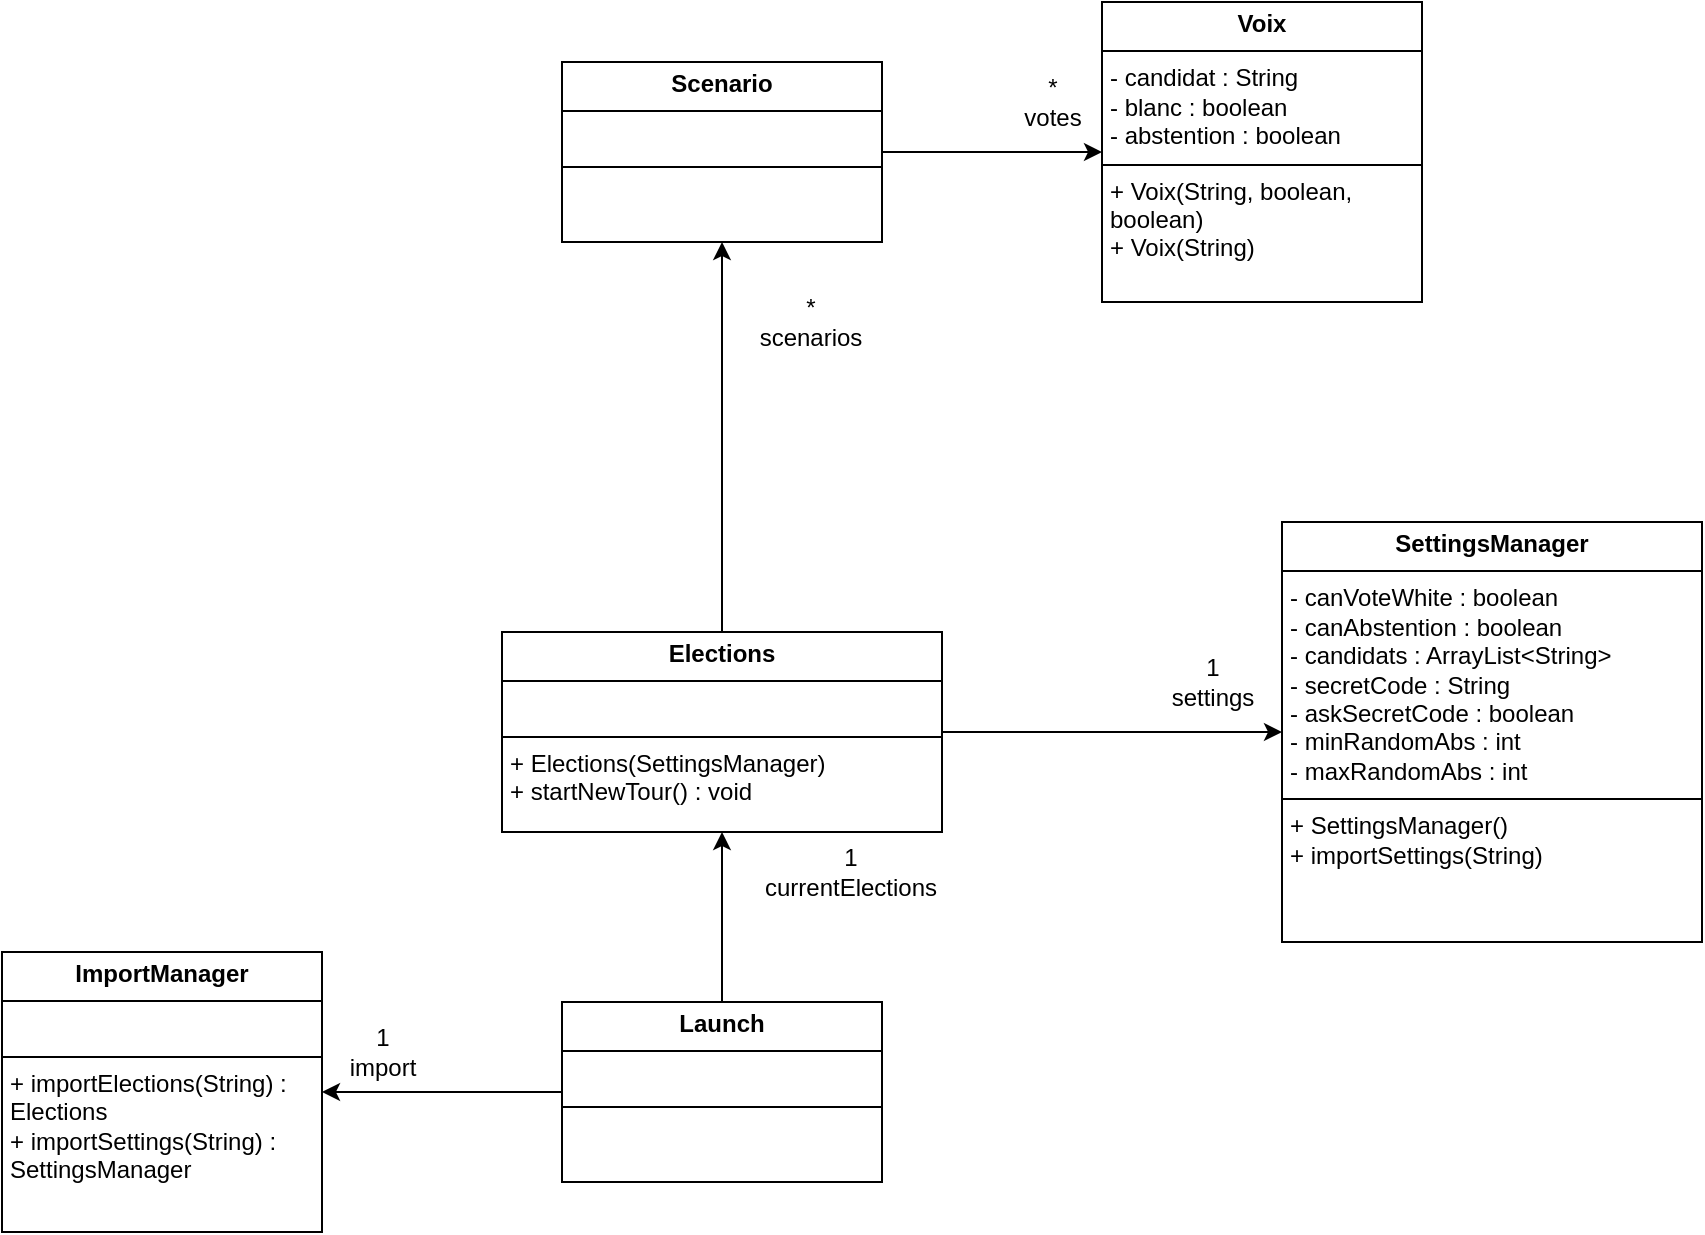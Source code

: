 <mxfile version="27.1.5">
  <diagram name="Page-1" id="Yyd1B3lc0Aflw2SFIKi1">
    <mxGraphModel dx="1359" dy="774" grid="1" gridSize="10" guides="1" tooltips="1" connect="1" arrows="1" fold="1" page="1" pageScale="1" pageWidth="827" pageHeight="1169" math="0" shadow="0">
      <root>
        <mxCell id="0" />
        <mxCell id="1" parent="0" />
        <mxCell id="X7qsBMtz72EPx7K485kX-1" value="&lt;p style=&quot;margin:0px;margin-top:4px;text-align:center;&quot;&gt;&lt;b&gt;Voix&lt;/b&gt;&lt;/p&gt;&lt;hr size=&quot;1&quot; style=&quot;border-style:solid;&quot;&gt;&lt;p style=&quot;margin:0px;margin-left:4px;&quot;&gt;- candidat : String&lt;/p&gt;&lt;p style=&quot;margin:0px;margin-left:4px;&quot;&gt;- blanc : boolean&lt;/p&gt;&lt;p style=&quot;margin:0px;margin-left:4px;&quot;&gt;- abstention : boolean&lt;/p&gt;&lt;hr size=&quot;1&quot; style=&quot;border-style:solid;&quot;&gt;&lt;p style=&quot;margin:0px;margin-left:4px;&quot;&gt;+ Voix(String, boolean, boolean)&lt;/p&gt;&lt;p style=&quot;margin:0px;margin-left:4px;&quot;&gt;+ Voix(String)&lt;/p&gt;" style="verticalAlign=top;align=left;overflow=fill;html=1;whiteSpace=wrap;" vertex="1" parent="1">
          <mxGeometry x="600" y="40" width="160" height="150" as="geometry" />
        </mxCell>
        <mxCell id="X7qsBMtz72EPx7K485kX-3" style="edgeStyle=orthogonalEdgeStyle;rounded=0;orthogonalLoop=1;jettySize=auto;html=1;exitX=1;exitY=0.5;exitDx=0;exitDy=0;entryX=0;entryY=0.5;entryDx=0;entryDy=0;" edge="1" parent="1" source="X7qsBMtz72EPx7K485kX-2" target="X7qsBMtz72EPx7K485kX-1">
          <mxGeometry relative="1" as="geometry" />
        </mxCell>
        <mxCell id="X7qsBMtz72EPx7K485kX-2" value="&lt;p style=&quot;margin:0px;margin-top:4px;text-align:center;&quot;&gt;&lt;b&gt;Scenario&lt;/b&gt;&lt;/p&gt;&lt;hr size=&quot;1&quot; style=&quot;border-style:solid;&quot;&gt;&lt;p style=&quot;margin:0px;margin-left:4px;&quot;&gt;&lt;br&gt;&lt;/p&gt;&lt;hr size=&quot;1&quot; style=&quot;border-style:solid;&quot;&gt;&lt;p style=&quot;margin:0px;margin-left:4px;&quot;&gt;&lt;br&gt;&lt;/p&gt;" style="verticalAlign=top;align=left;overflow=fill;html=1;whiteSpace=wrap;" vertex="1" parent="1">
          <mxGeometry x="330" y="70" width="160" height="90" as="geometry" />
        </mxCell>
        <mxCell id="X7qsBMtz72EPx7K485kX-4" value="&lt;div&gt;*&lt;/div&gt;&lt;div&gt;votes&lt;/div&gt;" style="text;html=1;align=center;verticalAlign=middle;resizable=0;points=[];autosize=1;strokeColor=none;fillColor=none;" vertex="1" parent="1">
          <mxGeometry x="550" y="70" width="50" height="40" as="geometry" />
        </mxCell>
        <mxCell id="X7qsBMtz72EPx7K485kX-10" style="edgeStyle=orthogonalEdgeStyle;rounded=0;orthogonalLoop=1;jettySize=auto;html=1;exitX=0.5;exitY=0;exitDx=0;exitDy=0;entryX=0.5;entryY=1;entryDx=0;entryDy=0;" edge="1" parent="1" source="X7qsBMtz72EPx7K485kX-9" target="X7qsBMtz72EPx7K485kX-2">
          <mxGeometry relative="1" as="geometry" />
        </mxCell>
        <mxCell id="X7qsBMtz72EPx7K485kX-13" style="edgeStyle=orthogonalEdgeStyle;rounded=0;orthogonalLoop=1;jettySize=auto;html=1;exitX=1;exitY=0.5;exitDx=0;exitDy=0;entryX=0;entryY=0.5;entryDx=0;entryDy=0;" edge="1" parent="1" source="X7qsBMtz72EPx7K485kX-9" target="X7qsBMtz72EPx7K485kX-12">
          <mxGeometry relative="1" as="geometry" />
        </mxCell>
        <mxCell id="X7qsBMtz72EPx7K485kX-9" value="&lt;p style=&quot;margin:0px;margin-top:4px;text-align:center;&quot;&gt;&lt;b&gt;Elections&lt;/b&gt;&lt;/p&gt;&lt;hr size=&quot;1&quot; style=&quot;border-style:solid;&quot;&gt;&lt;p style=&quot;margin:0px;margin-left:4px;&quot;&gt;&lt;br&gt;&lt;/p&gt;&lt;hr size=&quot;1&quot; style=&quot;border-style:solid;&quot;&gt;&lt;p style=&quot;margin:0px;margin-left:4px;&quot;&gt;+ Elections(SettingsManager)&lt;/p&gt;&lt;p style=&quot;margin:0px;margin-left:4px;&quot;&gt;+ startNewTour() : void&lt;/p&gt;" style="verticalAlign=top;align=left;overflow=fill;html=1;whiteSpace=wrap;" vertex="1" parent="1">
          <mxGeometry x="300" y="355" width="220" height="100" as="geometry" />
        </mxCell>
        <mxCell id="X7qsBMtz72EPx7K485kX-11" value="&lt;div&gt;*&lt;/div&gt;&lt;div&gt;scenarios&lt;/div&gt;" style="text;html=1;align=center;verticalAlign=middle;resizable=0;points=[];autosize=1;strokeColor=none;fillColor=none;" vertex="1" parent="1">
          <mxGeometry x="414" y="180" width="80" height="40" as="geometry" />
        </mxCell>
        <mxCell id="X7qsBMtz72EPx7K485kX-12" value="&lt;p style=&quot;margin:0px;margin-top:4px;text-align:center;&quot;&gt;&lt;b&gt;SettingsManager&lt;/b&gt;&lt;/p&gt;&lt;hr size=&quot;1&quot; style=&quot;border-style:solid;&quot;&gt;&lt;p style=&quot;margin:0px;margin-left:4px;&quot;&gt;- canVoteWhite : boolean&lt;/p&gt;&lt;p style=&quot;margin:0px;margin-left:4px;&quot;&gt;- canAbstention : boolean&lt;/p&gt;&lt;p style=&quot;margin:0px;margin-left:4px;&quot;&gt;- candidats : ArrayList&amp;lt;String&amp;gt;&lt;/p&gt;&lt;p style=&quot;margin:0px;margin-left:4px;&quot;&gt;- secretCode : String&lt;/p&gt;&lt;p style=&quot;margin:0px;margin-left:4px;&quot;&gt;- askSecretCode : boolean&lt;/p&gt;&lt;p style=&quot;margin:0px;margin-left:4px;&quot;&gt;- minRandomAbs : int&lt;/p&gt;&lt;p style=&quot;margin:0px;margin-left:4px;&quot;&gt;- maxRandomAbs : int&lt;/p&gt;&lt;hr size=&quot;1&quot; style=&quot;border-style:solid;&quot;&gt;&lt;p style=&quot;margin:0px;margin-left:4px;&quot;&gt;+ SettingsManager()&lt;/p&gt;&lt;p style=&quot;margin:0px;margin-left:4px;&quot;&gt;+ importSettings(String)&lt;/p&gt;" style="verticalAlign=top;align=left;overflow=fill;html=1;whiteSpace=wrap;" vertex="1" parent="1">
          <mxGeometry x="690" y="300" width="210" height="210" as="geometry" />
        </mxCell>
        <mxCell id="X7qsBMtz72EPx7K485kX-14" value="&lt;div&gt;1&lt;/div&gt;&lt;div&gt;settings&lt;/div&gt;" style="text;html=1;align=center;verticalAlign=middle;resizable=0;points=[];autosize=1;strokeColor=none;fillColor=none;" vertex="1" parent="1">
          <mxGeometry x="620" y="360" width="70" height="40" as="geometry" />
        </mxCell>
        <mxCell id="X7qsBMtz72EPx7K485kX-15" value="&lt;p style=&quot;margin:0px;margin-top:4px;text-align:center;&quot;&gt;&lt;b&gt;ImportManager&lt;/b&gt;&lt;/p&gt;&lt;hr size=&quot;1&quot; style=&quot;border-style:solid;&quot;&gt;&lt;p style=&quot;margin:0px;margin-left:4px;&quot;&gt;&lt;br&gt;&lt;/p&gt;&lt;hr size=&quot;1&quot; style=&quot;border-style:solid;&quot;&gt;&lt;p style=&quot;margin:0px;margin-left:4px;&quot;&gt;+ importElections(String) : Elections&lt;/p&gt;&lt;p style=&quot;margin:0px;margin-left:4px;&quot;&gt;+ importSettings(String) : SettingsManager&lt;/p&gt;" style="verticalAlign=top;align=left;overflow=fill;html=1;whiteSpace=wrap;" vertex="1" parent="1">
          <mxGeometry x="50" y="515" width="160" height="140" as="geometry" />
        </mxCell>
        <mxCell id="X7qsBMtz72EPx7K485kX-18" style="edgeStyle=orthogonalEdgeStyle;rounded=0;orthogonalLoop=1;jettySize=auto;html=1;exitX=0.5;exitY=0;exitDx=0;exitDy=0;entryX=0.5;entryY=1;entryDx=0;entryDy=0;" edge="1" parent="1" source="X7qsBMtz72EPx7K485kX-16" target="X7qsBMtz72EPx7K485kX-9">
          <mxGeometry relative="1" as="geometry" />
        </mxCell>
        <mxCell id="X7qsBMtz72EPx7K485kX-20" style="edgeStyle=orthogonalEdgeStyle;rounded=0;orthogonalLoop=1;jettySize=auto;html=1;exitX=0;exitY=0.5;exitDx=0;exitDy=0;" edge="1" parent="1" source="X7qsBMtz72EPx7K485kX-16" target="X7qsBMtz72EPx7K485kX-15">
          <mxGeometry relative="1" as="geometry" />
        </mxCell>
        <mxCell id="X7qsBMtz72EPx7K485kX-16" value="&lt;p style=&quot;margin:0px;margin-top:4px;text-align:center;&quot;&gt;&lt;b&gt;Launch&lt;/b&gt;&lt;/p&gt;&lt;hr size=&quot;1&quot; style=&quot;border-style:solid;&quot;&gt;&lt;p style=&quot;margin:0px;margin-left:4px;&quot;&gt;&lt;br&gt;&lt;/p&gt;&lt;hr size=&quot;1&quot; style=&quot;border-style:solid;&quot;&gt;&lt;p style=&quot;margin:0px;margin-left:4px;&quot;&gt;&lt;br&gt;&lt;/p&gt;" style="verticalAlign=top;align=left;overflow=fill;html=1;whiteSpace=wrap;" vertex="1" parent="1">
          <mxGeometry x="330" y="540" width="160" height="90" as="geometry" />
        </mxCell>
        <mxCell id="X7qsBMtz72EPx7K485kX-17" style="edgeStyle=orthogonalEdgeStyle;rounded=0;orthogonalLoop=1;jettySize=auto;html=1;exitX=0.5;exitY=1;exitDx=0;exitDy=0;" edge="1" parent="1" source="X7qsBMtz72EPx7K485kX-9" target="X7qsBMtz72EPx7K485kX-9">
          <mxGeometry relative="1" as="geometry" />
        </mxCell>
        <mxCell id="X7qsBMtz72EPx7K485kX-19" value="&lt;div&gt;1&lt;/div&gt;&lt;div&gt;currentElections&lt;/div&gt;" style="text;html=1;align=center;verticalAlign=middle;resizable=0;points=[];autosize=1;strokeColor=none;fillColor=none;" vertex="1" parent="1">
          <mxGeometry x="414" y="455" width="120" height="40" as="geometry" />
        </mxCell>
        <mxCell id="X7qsBMtz72EPx7K485kX-21" value="&lt;div&gt;1&lt;/div&gt;&lt;div&gt;import&lt;/div&gt;" style="text;html=1;align=center;verticalAlign=middle;resizable=0;points=[];autosize=1;strokeColor=none;fillColor=none;" vertex="1" parent="1">
          <mxGeometry x="210" y="545" width="60" height="40" as="geometry" />
        </mxCell>
      </root>
    </mxGraphModel>
  </diagram>
</mxfile>
